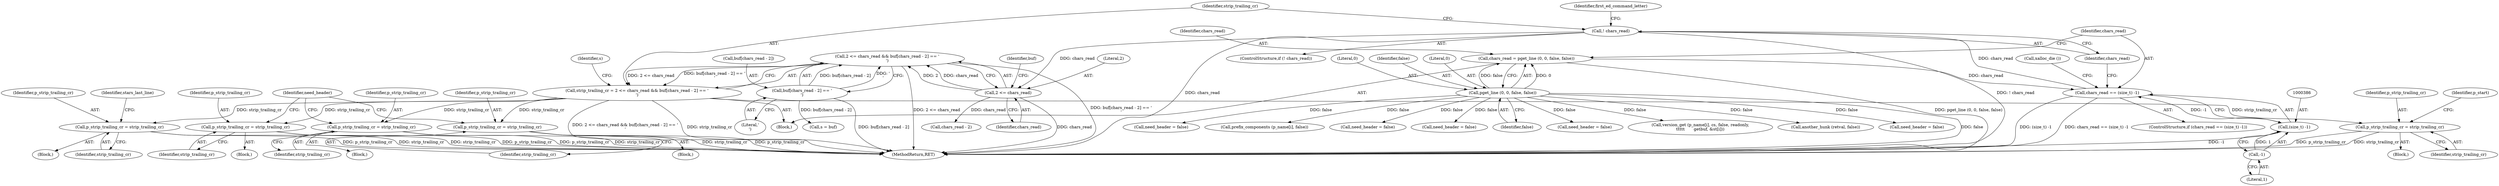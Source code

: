 digraph "0_savannah_f290f48a621867084884bfff87f8093c15195e6a@API" {
"1000426" [label="(Call,2 <= chars_read && buf[chars_read - 2] == '\r')"];
"1000427" [label="(Call,2 <= chars_read)"];
"1000391" [label="(Call,! chars_read)"];
"1000383" [label="(Call,chars_read == (size_t) -1)"];
"1000375" [label="(Call,chars_read = pget_line (0, 0, false, false))"];
"1000377" [label="(Call,pget_line (0, 0, false, false))"];
"1000385" [label="(Call,(size_t) -1)"];
"1000387" [label="(Call,-1)"];
"1000430" [label="(Call,buf[chars_read - 2] == '\r')"];
"1000424" [label="(Call,strip_trailing_cr = 2 <= chars_read && buf[chars_read - 2] == '\r')"];
"1000575" [label="(Call,p_strip_trailing_cr = strip_trailing_cr)"];
"1000634" [label="(Call,p_strip_trailing_cr = strip_trailing_cr)"];
"1000660" [label="(Call,p_strip_trailing_cr = strip_trailing_cr)"];
"1001204" [label="(Call,p_strip_trailing_cr = strip_trailing_cr)"];
"1001496" [label="(Call,p_strip_trailing_cr = strip_trailing_cr)"];
"1001205" [label="(Identifier,p_strip_trailing_cr)"];
"1000392" [label="(Identifier,chars_read)"];
"1000377" [label="(Call,pget_line (0, 0, false, false))"];
"1000424" [label="(Call,strip_trailing_cr = 2 <= chars_read && buf[chars_read - 2] == '\r')"];
"1000382" [label="(ControlStructure,if (chars_read == (size_t) -1))"];
"1002018" [label="(Call,prefix_components (p_name[i], false))"];
"1000662" [label="(Identifier,strip_trailing_cr)"];
"1000661" [label="(Identifier,p_strip_trailing_cr)"];
"1001206" [label="(Identifier,strip_trailing_cr)"];
"1001500" [label="(Identifier,p_start)"];
"1000604" [label="(Call,need_header = false)"];
"1000431" [label="(Call,buf[chars_read - 2])"];
"1000636" [label="(Identifier,strip_trailing_cr)"];
"1001181" [label="(Call,need_header = false)"];
"1000387" [label="(Call,-1)"];
"1001497" [label="(Identifier,p_strip_trailing_cr)"];
"1000384" [label="(Identifier,chars_read)"];
"1000425" [label="(Identifier,strip_trailing_cr)"];
"1000426" [label="(Call,2 <= chars_read && buf[chars_read - 2] == '\r')"];
"1000346" [label="(Block,)"];
"1000388" [label="(Literal,1)"];
"1000562" [label="(Block,)"];
"1000427" [label="(Call,2 <= chars_read)"];
"1002173" [label="(MethodReturn,RET)"];
"1000381" [label="(Identifier,false)"];
"1000657" [label="(Call,need_header = false)"];
"1001458" [label="(Block,)"];
"1000379" [label="(Literal,0)"];
"1000433" [label="(Call,chars_read - 2)"];
"1000383" [label="(Call,chars_read == (size_t) -1)"];
"1001498" [label="(Identifier,strip_trailing_cr)"];
"1000436" [label="(Literal,'\r')"];
"1000660" [label="(Call,p_strip_trailing_cr = strip_trailing_cr)"];
"1001899" [label="(Call,version_get (p_name[i], cs, false, readonly,\n\t\t\t\t\t       getbuf, &st[i]))"];
"1000429" [label="(Identifier,chars_read)"];
"1000380" [label="(Identifier,false)"];
"1001158" [label="(Block,)"];
"1000378" [label="(Literal,0)"];
"1000438" [label="(Call,s = buf)"];
"1000428" [label="(Literal,2)"];
"1000575" [label="(Call,p_strip_trailing_cr = strip_trailing_cr)"];
"1000635" [label="(Identifier,p_strip_trailing_cr)"];
"1000634" [label="(Call,p_strip_trailing_cr = strip_trailing_cr)"];
"1000432" [label="(Identifier,buf)"];
"1001536" [label="(Call,another_hunk (retval, false))"];
"1000375" [label="(Call,chars_read = pget_line (0, 0, false, false))"];
"1001208" [label="(Identifier,need_header)"];
"1000390" [label="(ControlStructure,if (! chars_read))"];
"1000852" [label="(Call,need_header = false)"];
"1001204" [label="(Call,p_strip_trailing_cr = strip_trailing_cr)"];
"1000385" [label="(Call,(size_t) -1)"];
"1000631" [label="(Call,need_header = false)"];
"1000643" [label="(Block,)"];
"1000613" [label="(Block,)"];
"1000581" [label="(Identifier,stars_last_line)"];
"1000376" [label="(Identifier,chars_read)"];
"1000389" [label="(Call,xalloc_die ())"];
"1000439" [label="(Identifier,s)"];
"1000576" [label="(Identifier,p_strip_trailing_cr)"];
"1000391" [label="(Call,! chars_read)"];
"1001496" [label="(Call,p_strip_trailing_cr = strip_trailing_cr)"];
"1000395" [label="(Identifier,first_ed_command_letter)"];
"1000577" [label="(Identifier,strip_trailing_cr)"];
"1000430" [label="(Call,buf[chars_read - 2] == '\r')"];
"1000426" -> "1000424"  [label="AST: "];
"1000426" -> "1000427"  [label="CFG: "];
"1000426" -> "1000430"  [label="CFG: "];
"1000427" -> "1000426"  [label="AST: "];
"1000430" -> "1000426"  [label="AST: "];
"1000424" -> "1000426"  [label="CFG: "];
"1000426" -> "1002173"  [label="DDG: 2 <= chars_read"];
"1000426" -> "1002173"  [label="DDG: buf[chars_read - 2] == '\r'"];
"1000426" -> "1000424"  [label="DDG: 2 <= chars_read"];
"1000426" -> "1000424"  [label="DDG: buf[chars_read - 2] == '\r'"];
"1000427" -> "1000426"  [label="DDG: 2"];
"1000427" -> "1000426"  [label="DDG: chars_read"];
"1000430" -> "1000426"  [label="DDG: buf[chars_read - 2]"];
"1000430" -> "1000426"  [label="DDG: '\r'"];
"1000427" -> "1000429"  [label="CFG: "];
"1000428" -> "1000427"  [label="AST: "];
"1000429" -> "1000427"  [label="AST: "];
"1000432" -> "1000427"  [label="CFG: "];
"1000427" -> "1002173"  [label="DDG: chars_read"];
"1000391" -> "1000427"  [label="DDG: chars_read"];
"1000427" -> "1000433"  [label="DDG: chars_read"];
"1000391" -> "1000390"  [label="AST: "];
"1000391" -> "1000392"  [label="CFG: "];
"1000392" -> "1000391"  [label="AST: "];
"1000395" -> "1000391"  [label="CFG: "];
"1000425" -> "1000391"  [label="CFG: "];
"1000391" -> "1002173"  [label="DDG: chars_read"];
"1000391" -> "1002173"  [label="DDG: ! chars_read"];
"1000383" -> "1000391"  [label="DDG: chars_read"];
"1000383" -> "1000382"  [label="AST: "];
"1000383" -> "1000385"  [label="CFG: "];
"1000384" -> "1000383"  [label="AST: "];
"1000385" -> "1000383"  [label="AST: "];
"1000389" -> "1000383"  [label="CFG: "];
"1000392" -> "1000383"  [label="CFG: "];
"1000383" -> "1002173"  [label="DDG: chars_read == (size_t) -1"];
"1000383" -> "1002173"  [label="DDG: (size_t) -1"];
"1000375" -> "1000383"  [label="DDG: chars_read"];
"1000385" -> "1000383"  [label="DDG: -1"];
"1000375" -> "1000346"  [label="AST: "];
"1000375" -> "1000377"  [label="CFG: "];
"1000376" -> "1000375"  [label="AST: "];
"1000377" -> "1000375"  [label="AST: "];
"1000384" -> "1000375"  [label="CFG: "];
"1000375" -> "1002173"  [label="DDG: pget_line (0, 0, false, false)"];
"1000377" -> "1000375"  [label="DDG: 0"];
"1000377" -> "1000375"  [label="DDG: false"];
"1000377" -> "1000381"  [label="CFG: "];
"1000378" -> "1000377"  [label="AST: "];
"1000379" -> "1000377"  [label="AST: "];
"1000380" -> "1000377"  [label="AST: "];
"1000381" -> "1000377"  [label="AST: "];
"1000377" -> "1002173"  [label="DDG: false"];
"1000377" -> "1000604"  [label="DDG: false"];
"1000377" -> "1000631"  [label="DDG: false"];
"1000377" -> "1000657"  [label="DDG: false"];
"1000377" -> "1000852"  [label="DDG: false"];
"1000377" -> "1001181"  [label="DDG: false"];
"1000377" -> "1001536"  [label="DDG: false"];
"1000377" -> "1001899"  [label="DDG: false"];
"1000377" -> "1002018"  [label="DDG: false"];
"1000385" -> "1000387"  [label="CFG: "];
"1000386" -> "1000385"  [label="AST: "];
"1000387" -> "1000385"  [label="AST: "];
"1000385" -> "1002173"  [label="DDG: -1"];
"1000387" -> "1000385"  [label="DDG: 1"];
"1000387" -> "1000388"  [label="CFG: "];
"1000388" -> "1000387"  [label="AST: "];
"1000430" -> "1000436"  [label="CFG: "];
"1000431" -> "1000430"  [label="AST: "];
"1000436" -> "1000430"  [label="AST: "];
"1000430" -> "1002173"  [label="DDG: buf[chars_read - 2]"];
"1000430" -> "1000438"  [label="DDG: buf[chars_read - 2]"];
"1000424" -> "1000346"  [label="AST: "];
"1000425" -> "1000424"  [label="AST: "];
"1000439" -> "1000424"  [label="CFG: "];
"1000424" -> "1002173"  [label="DDG: 2 <= chars_read && buf[chars_read - 2] == '\r'"];
"1000424" -> "1002173"  [label="DDG: strip_trailing_cr"];
"1000424" -> "1000575"  [label="DDG: strip_trailing_cr"];
"1000424" -> "1000634"  [label="DDG: strip_trailing_cr"];
"1000424" -> "1000660"  [label="DDG: strip_trailing_cr"];
"1000424" -> "1001204"  [label="DDG: strip_trailing_cr"];
"1000424" -> "1001496"  [label="DDG: strip_trailing_cr"];
"1000575" -> "1000562"  [label="AST: "];
"1000575" -> "1000577"  [label="CFG: "];
"1000576" -> "1000575"  [label="AST: "];
"1000577" -> "1000575"  [label="AST: "];
"1000581" -> "1000575"  [label="CFG: "];
"1000575" -> "1002173"  [label="DDG: strip_trailing_cr"];
"1000575" -> "1002173"  [label="DDG: p_strip_trailing_cr"];
"1000634" -> "1000613"  [label="AST: "];
"1000634" -> "1000636"  [label="CFG: "];
"1000635" -> "1000634"  [label="AST: "];
"1000636" -> "1000634"  [label="AST: "];
"1001208" -> "1000634"  [label="CFG: "];
"1000634" -> "1002173"  [label="DDG: p_strip_trailing_cr"];
"1000634" -> "1002173"  [label="DDG: strip_trailing_cr"];
"1000660" -> "1000643"  [label="AST: "];
"1000660" -> "1000662"  [label="CFG: "];
"1000661" -> "1000660"  [label="AST: "];
"1000662" -> "1000660"  [label="AST: "];
"1001208" -> "1000660"  [label="CFG: "];
"1000660" -> "1002173"  [label="DDG: p_strip_trailing_cr"];
"1000660" -> "1002173"  [label="DDG: strip_trailing_cr"];
"1001204" -> "1001158"  [label="AST: "];
"1001204" -> "1001206"  [label="CFG: "];
"1001205" -> "1001204"  [label="AST: "];
"1001206" -> "1001204"  [label="AST: "];
"1001208" -> "1001204"  [label="CFG: "];
"1001204" -> "1002173"  [label="DDG: p_strip_trailing_cr"];
"1001204" -> "1002173"  [label="DDG: strip_trailing_cr"];
"1001496" -> "1001458"  [label="AST: "];
"1001496" -> "1001498"  [label="CFG: "];
"1001497" -> "1001496"  [label="AST: "];
"1001498" -> "1001496"  [label="AST: "];
"1001500" -> "1001496"  [label="CFG: "];
"1001496" -> "1002173"  [label="DDG: p_strip_trailing_cr"];
"1001496" -> "1002173"  [label="DDG: strip_trailing_cr"];
}
